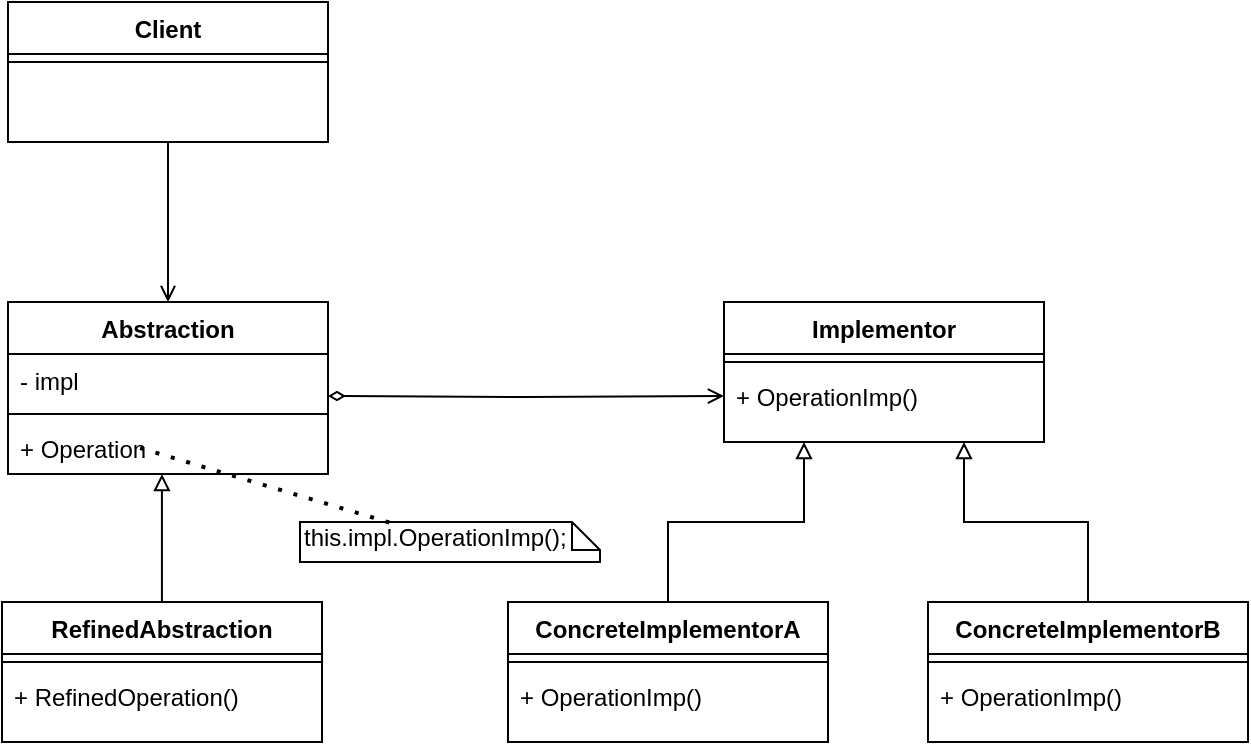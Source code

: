 <mxfile version="13.6.6" type="device"><diagram id="C5RBs43oDa-KdzZeNtuy" name="Page-1"><mxGraphModel dx="1298" dy="785" grid="1" gridSize="10" guides="1" tooltips="1" connect="1" arrows="1" fold="1" page="1" pageScale="1" pageWidth="827" pageHeight="1169" math="0" shadow="0"><root><mxCell id="WIyWlLk6GJQsqaUBKTNV-0"/><mxCell id="WIyWlLk6GJQsqaUBKTNV-1" parent="WIyWlLk6GJQsqaUBKTNV-0"/><mxCell id="HGg--QrYN8yTEYMUuF9_-12" style="edgeStyle=orthogonalEdgeStyle;rounded=0;orthogonalLoop=1;jettySize=auto;html=1;endArrow=block;endFill=0;entryX=0.481;entryY=1;entryDx=0;entryDy=0;entryPerimeter=0;" edge="1" parent="WIyWlLk6GJQsqaUBKTNV-1" source="HGg--QrYN8yTEYMUuF9_-9" target="HGg--QrYN8yTEYMUuF9_-28"><mxGeometry relative="1" as="geometry"><mxPoint x="100" y="300" as="targetPoint"/></mxGeometry></mxCell><mxCell id="HGg--QrYN8yTEYMUuF9_-20" style="edgeStyle=orthogonalEdgeStyle;rounded=0;orthogonalLoop=1;jettySize=auto;html=1;entryX=0.25;entryY=1;entryDx=0;entryDy=0;endArrow=block;endFill=0;" edge="1" parent="WIyWlLk6GJQsqaUBKTNV-1" source="HGg--QrYN8yTEYMUuF9_-13" target="HGg--QrYN8yTEYMUuF9_-5"><mxGeometry relative="1" as="geometry"/></mxCell><mxCell id="HGg--QrYN8yTEYMUuF9_-21" style="edgeStyle=orthogonalEdgeStyle;rounded=0;orthogonalLoop=1;jettySize=auto;html=1;entryX=0.75;entryY=1;entryDx=0;entryDy=0;endArrow=block;endFill=0;" edge="1" parent="WIyWlLk6GJQsqaUBKTNV-1" source="HGg--QrYN8yTEYMUuF9_-16" target="HGg--QrYN8yTEYMUuF9_-5"><mxGeometry relative="1" as="geometry"/></mxCell><mxCell id="HGg--QrYN8yTEYMUuF9_-22" style="edgeStyle=orthogonalEdgeStyle;rounded=0;orthogonalLoop=1;jettySize=auto;html=1;endArrow=open;endFill=0;startArrow=diamondThin;startFill=0;" edge="1" parent="WIyWlLk6GJQsqaUBKTNV-1" target="HGg--QrYN8yTEYMUuF9_-8"><mxGeometry relative="1" as="geometry"><mxPoint x="264" y="237" as="sourcePoint"/></mxGeometry></mxCell><mxCell id="HGg--QrYN8yTEYMUuF9_-23" style="edgeStyle=orthogonalEdgeStyle;rounded=0;orthogonalLoop=1;jettySize=auto;html=1;entryX=0.5;entryY=0;entryDx=0;entryDy=0;startArrow=none;startFill=0;endArrow=open;endFill=0;" edge="1" parent="WIyWlLk6GJQsqaUBKTNV-1" source="HGg--QrYN8yTEYMUuF9_-0"><mxGeometry relative="1" as="geometry"><mxPoint x="184" y="190" as="targetPoint"/></mxGeometry></mxCell><mxCell id="HGg--QrYN8yTEYMUuF9_-13" value="ConcreteImplementorA" style="swimlane;fontStyle=1;align=center;verticalAlign=top;childLayout=stackLayout;horizontal=1;startSize=26;horizontalStack=0;resizeParent=1;resizeLast=0;collapsible=1;marginBottom=0;rounded=0;shadow=0;strokeWidth=1;" vertex="1" parent="WIyWlLk6GJQsqaUBKTNV-1" treatAsSingle="0"><mxGeometry x="354" y="340" width="160" height="70" as="geometry"><mxRectangle x="340" y="380" width="170" height="26" as="alternateBounds"/></mxGeometry></mxCell><mxCell id="HGg--QrYN8yTEYMUuF9_-14" value="" style="line;html=1;strokeWidth=1;align=left;verticalAlign=middle;spacingTop=-1;spacingLeft=3;spacingRight=3;rotatable=0;labelPosition=right;points=[];portConstraint=eastwest;" vertex="1" parent="HGg--QrYN8yTEYMUuF9_-13"><mxGeometry y="26" width="160" height="8" as="geometry"/></mxCell><mxCell id="HGg--QrYN8yTEYMUuF9_-15" value="+ OperationImp()" style="text;align=left;verticalAlign=top;spacingLeft=4;spacingRight=4;overflow=hidden;rotatable=0;points=[[0,0.5],[1,0.5]];portConstraint=eastwest;" vertex="1" parent="HGg--QrYN8yTEYMUuF9_-13"><mxGeometry y="34" width="160" height="26" as="geometry"/></mxCell><mxCell id="HGg--QrYN8yTEYMUuF9_-16" value="ConcreteImplementorB" style="swimlane;fontStyle=1;align=center;verticalAlign=top;childLayout=stackLayout;horizontal=1;startSize=26;horizontalStack=0;resizeParent=1;resizeLast=0;collapsible=1;marginBottom=0;rounded=0;shadow=0;strokeWidth=1;" vertex="1" parent="WIyWlLk6GJQsqaUBKTNV-1" treatAsSingle="0"><mxGeometry x="564" y="340" width="160" height="70" as="geometry"><mxRectangle x="340" y="380" width="170" height="26" as="alternateBounds"/></mxGeometry></mxCell><mxCell id="HGg--QrYN8yTEYMUuF9_-17" value="" style="line;html=1;strokeWidth=1;align=left;verticalAlign=middle;spacingTop=-1;spacingLeft=3;spacingRight=3;rotatable=0;labelPosition=right;points=[];portConstraint=eastwest;" vertex="1" parent="HGg--QrYN8yTEYMUuF9_-16"><mxGeometry y="26" width="160" height="8" as="geometry"/></mxCell><mxCell id="HGg--QrYN8yTEYMUuF9_-18" value="+ OperationImp()" style="text;align=left;verticalAlign=top;spacingLeft=4;spacingRight=4;overflow=hidden;rotatable=0;points=[[0,0.5],[1,0.5]];portConstraint=eastwest;" vertex="1" parent="HGg--QrYN8yTEYMUuF9_-16"><mxGeometry y="34" width="160" height="26" as="geometry"/></mxCell><mxCell id="HGg--QrYN8yTEYMUuF9_-5" value="Implementor" style="swimlane;fontStyle=1;align=center;verticalAlign=top;childLayout=stackLayout;horizontal=1;startSize=26;horizontalStack=0;resizeParent=1;resizeLast=0;collapsible=1;marginBottom=0;rounded=0;shadow=0;strokeWidth=1;" vertex="1" parent="WIyWlLk6GJQsqaUBKTNV-1" treatAsSingle="0"><mxGeometry x="462" y="190" width="160" height="70" as="geometry"><mxRectangle x="340" y="380" width="170" height="26" as="alternateBounds"/></mxGeometry></mxCell><mxCell id="HGg--QrYN8yTEYMUuF9_-6" value="" style="line;html=1;strokeWidth=1;align=left;verticalAlign=middle;spacingTop=-1;spacingLeft=3;spacingRight=3;rotatable=0;labelPosition=right;points=[];portConstraint=eastwest;" vertex="1" parent="HGg--QrYN8yTEYMUuF9_-5"><mxGeometry y="26" width="160" height="8" as="geometry"/></mxCell><mxCell id="HGg--QrYN8yTEYMUuF9_-8" value="+ OperationImp()" style="text;align=left;verticalAlign=top;spacingLeft=4;spacingRight=4;overflow=hidden;rotatable=0;points=[[0,0.5],[1,0.5]];portConstraint=eastwest;" vertex="1" parent="HGg--QrYN8yTEYMUuF9_-5"><mxGeometry y="34" width="160" height="26" as="geometry"/></mxCell><mxCell id="HGg--QrYN8yTEYMUuF9_-9" value="RefinedAbstraction" style="swimlane;fontStyle=1;align=center;verticalAlign=top;childLayout=stackLayout;horizontal=1;startSize=26;horizontalStack=0;resizeParent=1;resizeLast=0;collapsible=1;marginBottom=0;rounded=0;shadow=0;strokeWidth=1;" vertex="1" parent="WIyWlLk6GJQsqaUBKTNV-1" treatAsSingle="0"><mxGeometry x="101" y="340" width="160" height="70" as="geometry"><mxRectangle x="340" y="380" width="170" height="26" as="alternateBounds"/></mxGeometry></mxCell><mxCell id="HGg--QrYN8yTEYMUuF9_-10" value="" style="line;html=1;strokeWidth=1;align=left;verticalAlign=middle;spacingTop=-1;spacingLeft=3;spacingRight=3;rotatable=0;labelPosition=right;points=[];portConstraint=eastwest;" vertex="1" parent="HGg--QrYN8yTEYMUuF9_-9"><mxGeometry y="26" width="160" height="8" as="geometry"/></mxCell><mxCell id="HGg--QrYN8yTEYMUuF9_-32" value="+ RefinedOperation()" style="text;strokeColor=none;fillColor=none;align=left;verticalAlign=top;spacingLeft=4;spacingRight=4;overflow=hidden;rotatable=0;points=[[0,0.5],[1,0.5]];portConstraint=eastwest;" vertex="1" parent="HGg--QrYN8yTEYMUuF9_-9"><mxGeometry y="34" width="160" height="26" as="geometry"/></mxCell><mxCell id="HGg--QrYN8yTEYMUuF9_-0" value="Client" style="swimlane;fontStyle=1;align=center;verticalAlign=top;childLayout=stackLayout;horizontal=1;startSize=26;horizontalStack=0;resizeParent=1;resizeLast=0;collapsible=1;marginBottom=0;rounded=0;shadow=0;strokeWidth=1;" vertex="1" parent="WIyWlLk6GJQsqaUBKTNV-1" treatAsSingle="0"><mxGeometry x="104" y="40" width="160" height="70" as="geometry"><mxRectangle x="340" y="380" width="170" height="26" as="alternateBounds"/></mxGeometry></mxCell><mxCell id="HGg--QrYN8yTEYMUuF9_-2" value="" style="line;html=1;strokeWidth=1;align=left;verticalAlign=middle;spacingTop=-1;spacingLeft=3;spacingRight=3;rotatable=0;labelPosition=right;points=[];portConstraint=eastwest;" vertex="1" parent="HGg--QrYN8yTEYMUuF9_-0"><mxGeometry y="26" width="160" height="8" as="geometry"/></mxCell><mxCell id="HGg--QrYN8yTEYMUuF9_-24" value="this.impl.OperationImp();" style="shape=note;whiteSpace=wrap;html=1;size=14;verticalAlign=top;align=left;spacingTop=-6;" vertex="1" parent="WIyWlLk6GJQsqaUBKTNV-1"><mxGeometry x="250" y="300" width="150" height="20" as="geometry"/></mxCell><mxCell id="HGg--QrYN8yTEYMUuF9_-25" value="Abstraction" style="swimlane;fontStyle=1;align=center;verticalAlign=top;childLayout=stackLayout;horizontal=1;startSize=26;horizontalStack=0;resizeParent=1;resizeParentMax=0;resizeLast=0;collapsible=1;marginBottom=0;" vertex="1" parent="WIyWlLk6GJQsqaUBKTNV-1" treatAsSingle="0"><mxGeometry x="104" y="190" width="160" height="86" as="geometry"/></mxCell><mxCell id="HGg--QrYN8yTEYMUuF9_-26" value="- impl" style="text;strokeColor=none;fillColor=none;align=left;verticalAlign=top;spacingLeft=4;spacingRight=4;overflow=hidden;rotatable=0;points=[[0,0.5],[1,0.5]];portConstraint=eastwest;" vertex="1" parent="HGg--QrYN8yTEYMUuF9_-25"><mxGeometry y="26" width="160" height="26" as="geometry"/></mxCell><mxCell id="HGg--QrYN8yTEYMUuF9_-27" value="" style="line;strokeWidth=1;fillColor=none;align=left;verticalAlign=middle;spacingTop=-1;spacingLeft=3;spacingRight=3;rotatable=0;labelPosition=right;points=[];portConstraint=eastwest;" vertex="1" parent="HGg--QrYN8yTEYMUuF9_-25"><mxGeometry y="52" width="160" height="8" as="geometry"/></mxCell><mxCell id="HGg--QrYN8yTEYMUuF9_-28" value="+ Operation" style="text;strokeColor=none;fillColor=none;align=left;verticalAlign=top;spacingLeft=4;spacingRight=4;overflow=hidden;rotatable=0;points=[[0,0.5],[1,0.5]];portConstraint=eastwest;" vertex="1" parent="HGg--QrYN8yTEYMUuF9_-25"><mxGeometry y="60" width="160" height="26" as="geometry"/></mxCell><mxCell id="HGg--QrYN8yTEYMUuF9_-30" value="" style="endArrow=none;dashed=1;html=1;dashPattern=1 3;strokeWidth=2;entryX=0.314;entryY=0.05;entryDx=0;entryDy=0;entryPerimeter=0;exitX=0.413;exitY=0.5;exitDx=0;exitDy=0;exitPerimeter=0;" edge="1" parent="WIyWlLk6GJQsqaUBKTNV-1" source="HGg--QrYN8yTEYMUuF9_-28" target="HGg--QrYN8yTEYMUuF9_-24"><mxGeometry width="50" height="50" relative="1" as="geometry"><mxPoint x="310" y="170" as="sourcePoint"/><mxPoint x="370" y="160" as="targetPoint"/></mxGeometry></mxCell></root></mxGraphModel></diagram></mxfile>